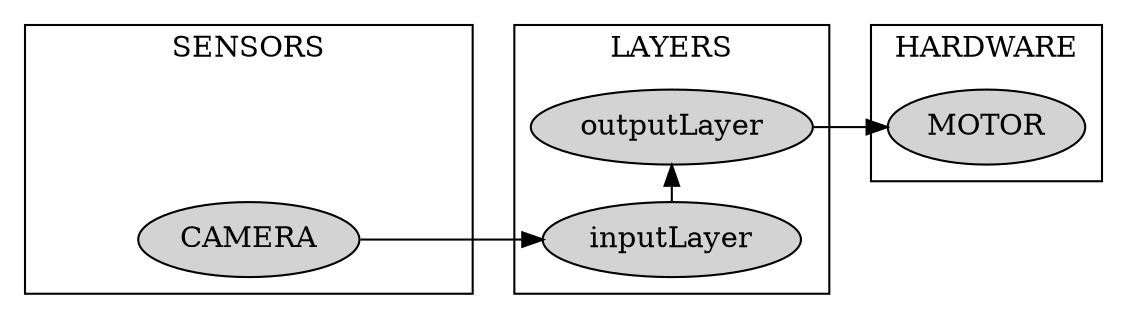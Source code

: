 digraph ANN {
	graph [rankdir=LR]
	subgraph cluster_2 {
		node [style=filled]
		color=black label=SENSORS
		hiddenoutputLayer [style=invis]
		CAMERA
	}
	subgraph cluster_1 {
		node [style=filled]
		color=black label=LAYERS
		inputLayer -> outputLayer [constraint=false]
	}
	subgraph cluster_0 {
		node [style=filled]
		color=black label=HARDWARE
		MOTOR
	}
	outputLayer -> MOTOR
	hiddenoutputLayer -> outputLayer [style=invis]
	CAMERA -> inputLayer
}
